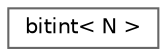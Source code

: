 digraph "类继承关系图"
{
 // LATEX_PDF_SIZE
  bgcolor="transparent";
  edge [fontname=Helvetica,fontsize=10,labelfontname=Helvetica,labelfontsize=10];
  node [fontname=Helvetica,fontsize=10,shape=box,height=0.2,width=0.4];
  rankdir="LR";
  Node0 [id="Node000000",label="bitint\< N \>",height=0.2,width=0.4,color="grey40", fillcolor="white", style="filled",URL="$structdetail_1_1bitint.html",tooltip=" "];
}
